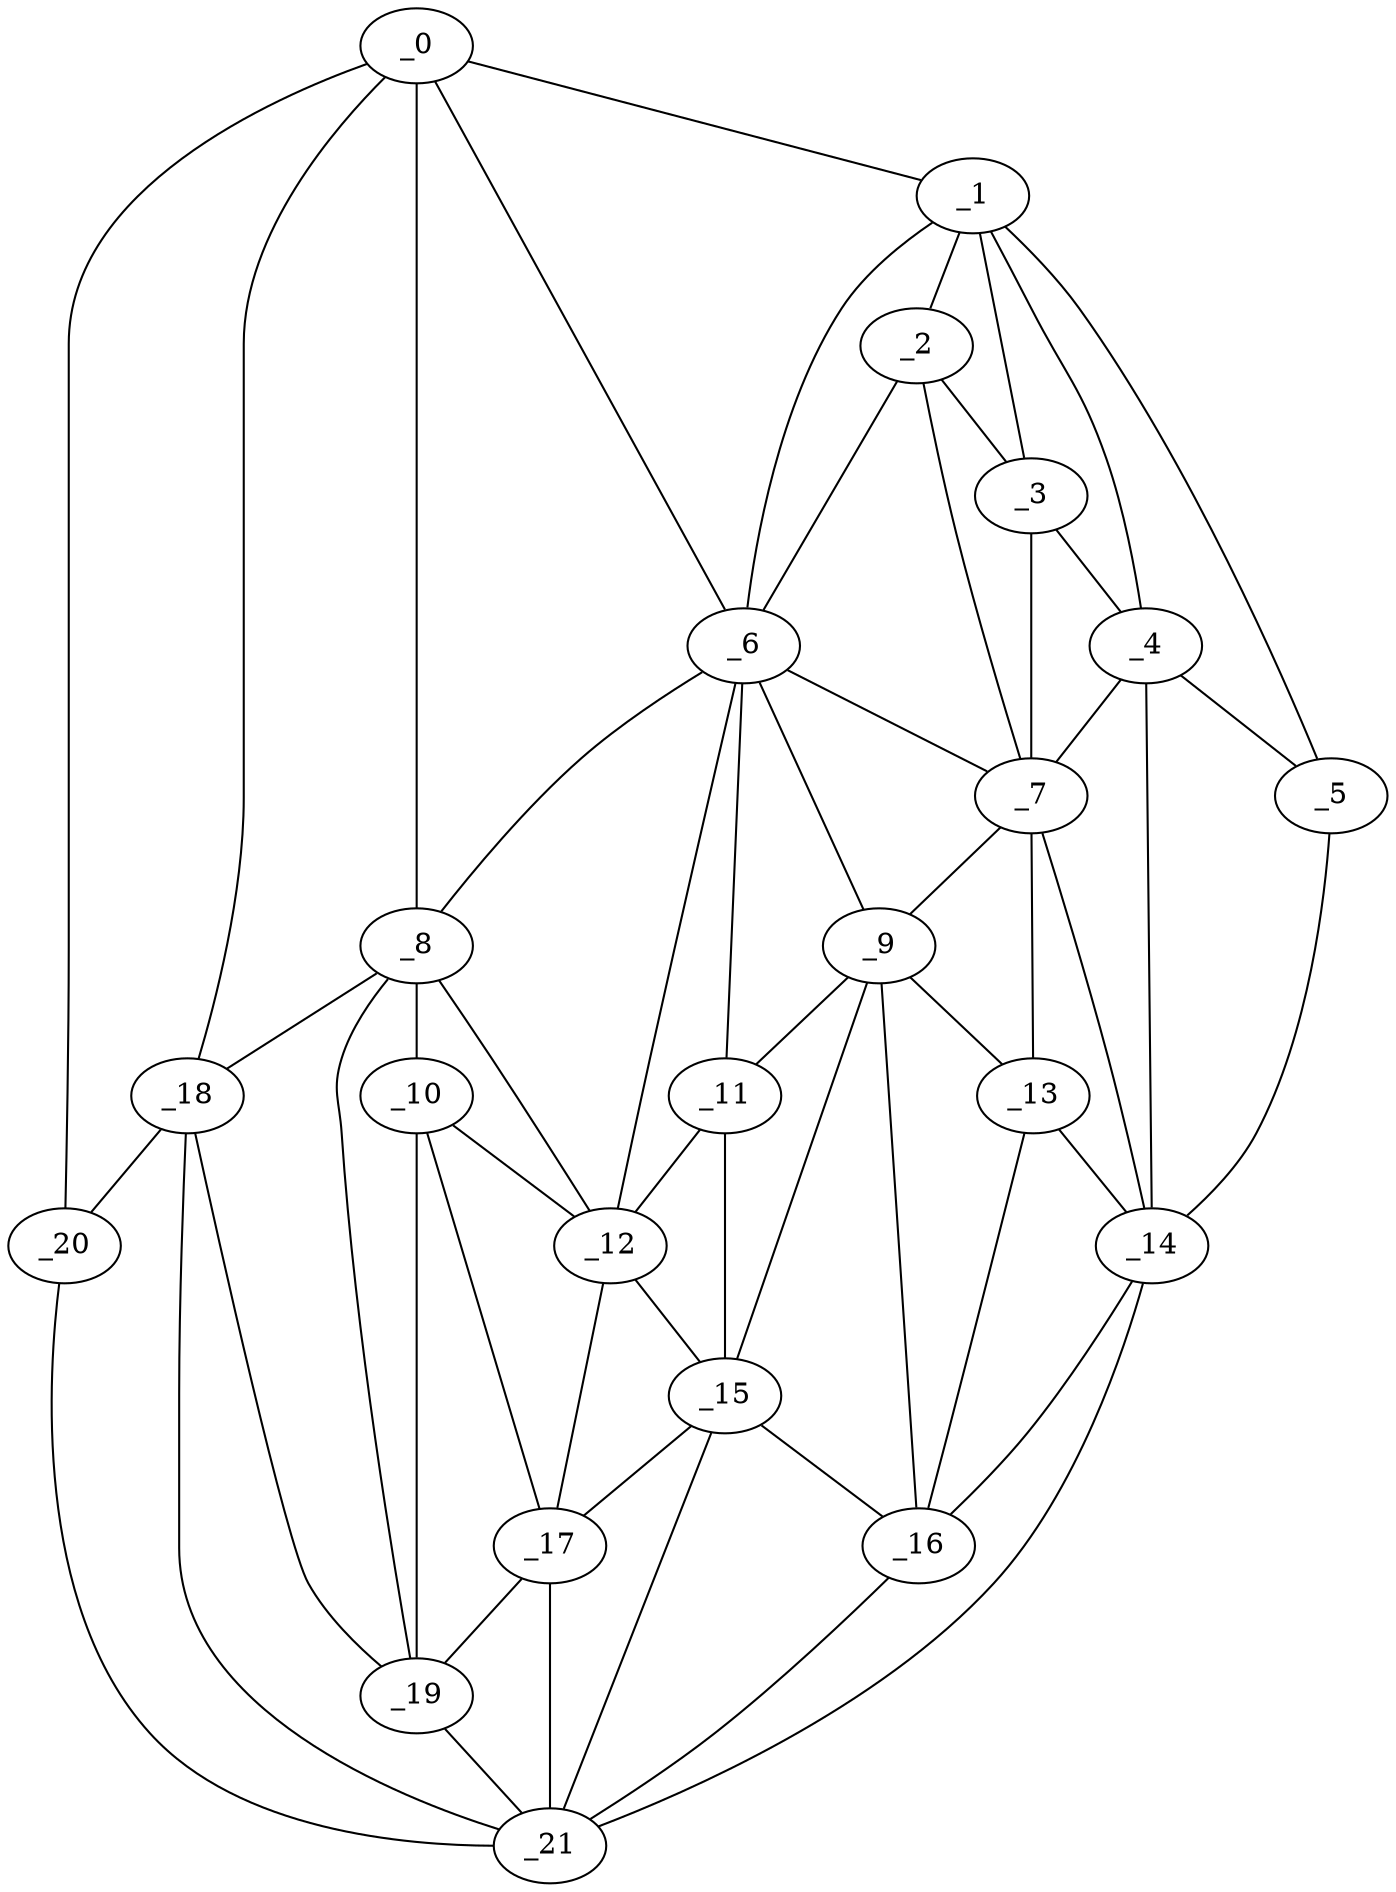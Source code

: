 graph "obj71__280.gxl" {
	_0	 [x=20,
		y=17];
	_1	 [x=25,
		y=82];
	_0 -- _1	 [valence=1];
	_6	 [x=86,
		y=62];
	_0 -- _6	 [valence=2];
	_8	 [x=92,
		y=54];
	_0 -- _8	 [valence=2];
	_18	 [x=109,
		y=24];
	_0 -- _18	 [valence=1];
	_20	 [x=111,
		y=15];
	_0 -- _20	 [valence=1];
	_2	 [x=47,
		y=90];
	_1 -- _2	 [valence=2];
	_3	 [x=47,
		y=100];
	_1 -- _3	 [valence=2];
	_4	 [x=47,
		y=111];
	_1 -- _4	 [valence=2];
	_5	 [x=48,
		y=118];
	_1 -- _5	 [valence=1];
	_1 -- _6	 [valence=2];
	_2 -- _3	 [valence=2];
	_2 -- _6	 [valence=2];
	_7	 [x=89,
		y=80];
	_2 -- _7	 [valence=2];
	_3 -- _4	 [valence=2];
	_3 -- _7	 [valence=2];
	_4 -- _5	 [valence=2];
	_4 -- _7	 [valence=2];
	_14	 [x=106,
		y=102];
	_4 -- _14	 [valence=1];
	_5 -- _14	 [valence=1];
	_6 -- _7	 [valence=2];
	_6 -- _8	 [valence=2];
	_9	 [x=93,
		y=80];
	_6 -- _9	 [valence=2];
	_11	 [x=103,
		y=75];
	_6 -- _11	 [valence=2];
	_12	 [x=105,
		y=61];
	_6 -- _12	 [valence=2];
	_7 -- _9	 [valence=1];
	_13	 [x=105,
		y=94];
	_7 -- _13	 [valence=2];
	_7 -- _14	 [valence=2];
	_10	 [x=98,
		y=53];
	_8 -- _10	 [valence=2];
	_8 -- _12	 [valence=2];
	_8 -- _18	 [valence=2];
	_19	 [x=109,
		y=36];
	_8 -- _19	 [valence=2];
	_9 -- _11	 [valence=2];
	_9 -- _13	 [valence=2];
	_15	 [x=107,
		y=79];
	_9 -- _15	 [valence=2];
	_16	 [x=107,
		y=87];
	_9 -- _16	 [valence=1];
	_10 -- _12	 [valence=2];
	_17	 [x=108,
		y=52];
	_10 -- _17	 [valence=2];
	_10 -- _19	 [valence=2];
	_11 -- _12	 [valence=1];
	_11 -- _15	 [valence=1];
	_12 -- _15	 [valence=2];
	_12 -- _17	 [valence=1];
	_13 -- _14	 [valence=2];
	_13 -- _16	 [valence=2];
	_14 -- _16	 [valence=1];
	_21	 [x=111,
		y=30];
	_14 -- _21	 [valence=1];
	_15 -- _16	 [valence=1];
	_15 -- _17	 [valence=1];
	_15 -- _21	 [valence=1];
	_16 -- _21	 [valence=2];
	_17 -- _19	 [valence=1];
	_17 -- _21	 [valence=2];
	_18 -- _19	 [valence=1];
	_18 -- _20	 [valence=1];
	_18 -- _21	 [valence=2];
	_19 -- _21	 [valence=1];
	_20 -- _21	 [valence=1];
}
